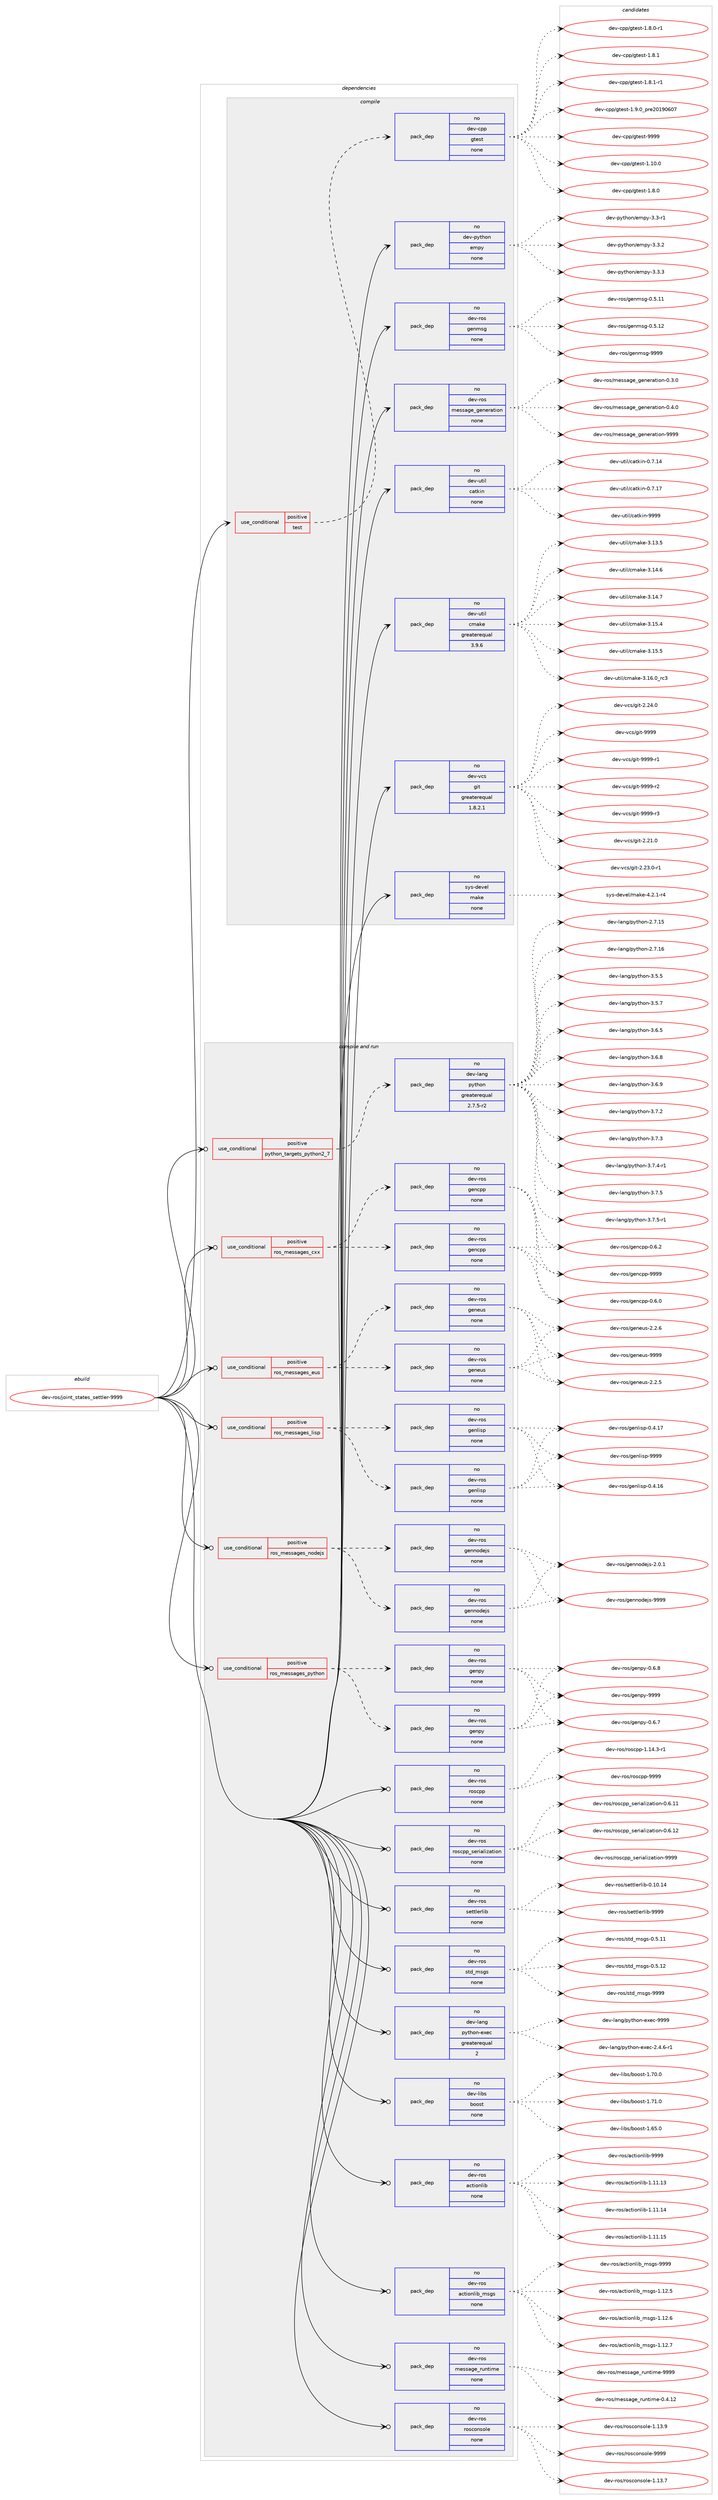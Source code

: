 digraph prolog {

# *************
# Graph options
# *************

newrank=true;
concentrate=true;
compound=true;
graph [rankdir=LR,fontname=Helvetica,fontsize=10,ranksep=1.5];#, ranksep=2.5, nodesep=0.2];
edge  [arrowhead=vee];
node  [fontname=Helvetica,fontsize=10];

# **********
# The ebuild
# **********

subgraph cluster_leftcol {
color=gray;
rank=same;
label=<<i>ebuild</i>>;
id [label="dev-ros/joint_states_settler-9999", color=red, width=4, href="../dev-ros/joint_states_settler-9999.svg"];
}

# ****************
# The dependencies
# ****************

subgraph cluster_midcol {
color=gray;
label=<<i>dependencies</i>>;
subgraph cluster_compile {
fillcolor="#eeeeee";
style=filled;
label=<<i>compile</i>>;
subgraph cond153617 {
dependency654952 [label=<<TABLE BORDER="0" CELLBORDER="1" CELLSPACING="0" CELLPADDING="4"><TR><TD ROWSPAN="3" CELLPADDING="10">use_conditional</TD></TR><TR><TD>positive</TD></TR><TR><TD>test</TD></TR></TABLE>>, shape=none, color=red];
subgraph pack489429 {
dependency654953 [label=<<TABLE BORDER="0" CELLBORDER="1" CELLSPACING="0" CELLPADDING="4" WIDTH="220"><TR><TD ROWSPAN="6" CELLPADDING="30">pack_dep</TD></TR><TR><TD WIDTH="110">no</TD></TR><TR><TD>dev-cpp</TD></TR><TR><TD>gtest</TD></TR><TR><TD>none</TD></TR><TR><TD></TD></TR></TABLE>>, shape=none, color=blue];
}
dependency654952:e -> dependency654953:w [weight=20,style="dashed",arrowhead="vee"];
}
id:e -> dependency654952:w [weight=20,style="solid",arrowhead="vee"];
subgraph pack489430 {
dependency654954 [label=<<TABLE BORDER="0" CELLBORDER="1" CELLSPACING="0" CELLPADDING="4" WIDTH="220"><TR><TD ROWSPAN="6" CELLPADDING="30">pack_dep</TD></TR><TR><TD WIDTH="110">no</TD></TR><TR><TD>dev-python</TD></TR><TR><TD>empy</TD></TR><TR><TD>none</TD></TR><TR><TD></TD></TR></TABLE>>, shape=none, color=blue];
}
id:e -> dependency654954:w [weight=20,style="solid",arrowhead="vee"];
subgraph pack489431 {
dependency654955 [label=<<TABLE BORDER="0" CELLBORDER="1" CELLSPACING="0" CELLPADDING="4" WIDTH="220"><TR><TD ROWSPAN="6" CELLPADDING="30">pack_dep</TD></TR><TR><TD WIDTH="110">no</TD></TR><TR><TD>dev-ros</TD></TR><TR><TD>genmsg</TD></TR><TR><TD>none</TD></TR><TR><TD></TD></TR></TABLE>>, shape=none, color=blue];
}
id:e -> dependency654955:w [weight=20,style="solid",arrowhead="vee"];
subgraph pack489432 {
dependency654956 [label=<<TABLE BORDER="0" CELLBORDER="1" CELLSPACING="0" CELLPADDING="4" WIDTH="220"><TR><TD ROWSPAN="6" CELLPADDING="30">pack_dep</TD></TR><TR><TD WIDTH="110">no</TD></TR><TR><TD>dev-ros</TD></TR><TR><TD>message_generation</TD></TR><TR><TD>none</TD></TR><TR><TD></TD></TR></TABLE>>, shape=none, color=blue];
}
id:e -> dependency654956:w [weight=20,style="solid",arrowhead="vee"];
subgraph pack489433 {
dependency654957 [label=<<TABLE BORDER="0" CELLBORDER="1" CELLSPACING="0" CELLPADDING="4" WIDTH="220"><TR><TD ROWSPAN="6" CELLPADDING="30">pack_dep</TD></TR><TR><TD WIDTH="110">no</TD></TR><TR><TD>dev-util</TD></TR><TR><TD>catkin</TD></TR><TR><TD>none</TD></TR><TR><TD></TD></TR></TABLE>>, shape=none, color=blue];
}
id:e -> dependency654957:w [weight=20,style="solid",arrowhead="vee"];
subgraph pack489434 {
dependency654958 [label=<<TABLE BORDER="0" CELLBORDER="1" CELLSPACING="0" CELLPADDING="4" WIDTH="220"><TR><TD ROWSPAN="6" CELLPADDING="30">pack_dep</TD></TR><TR><TD WIDTH="110">no</TD></TR><TR><TD>dev-util</TD></TR><TR><TD>cmake</TD></TR><TR><TD>greaterequal</TD></TR><TR><TD>3.9.6</TD></TR></TABLE>>, shape=none, color=blue];
}
id:e -> dependency654958:w [weight=20,style="solid",arrowhead="vee"];
subgraph pack489435 {
dependency654959 [label=<<TABLE BORDER="0" CELLBORDER="1" CELLSPACING="0" CELLPADDING="4" WIDTH="220"><TR><TD ROWSPAN="6" CELLPADDING="30">pack_dep</TD></TR><TR><TD WIDTH="110">no</TD></TR><TR><TD>dev-vcs</TD></TR><TR><TD>git</TD></TR><TR><TD>greaterequal</TD></TR><TR><TD>1.8.2.1</TD></TR></TABLE>>, shape=none, color=blue];
}
id:e -> dependency654959:w [weight=20,style="solid",arrowhead="vee"];
subgraph pack489436 {
dependency654960 [label=<<TABLE BORDER="0" CELLBORDER="1" CELLSPACING="0" CELLPADDING="4" WIDTH="220"><TR><TD ROWSPAN="6" CELLPADDING="30">pack_dep</TD></TR><TR><TD WIDTH="110">no</TD></TR><TR><TD>sys-devel</TD></TR><TR><TD>make</TD></TR><TR><TD>none</TD></TR><TR><TD></TD></TR></TABLE>>, shape=none, color=blue];
}
id:e -> dependency654960:w [weight=20,style="solid",arrowhead="vee"];
}
subgraph cluster_compileandrun {
fillcolor="#eeeeee";
style=filled;
label=<<i>compile and run</i>>;
subgraph cond153618 {
dependency654961 [label=<<TABLE BORDER="0" CELLBORDER="1" CELLSPACING="0" CELLPADDING="4"><TR><TD ROWSPAN="3" CELLPADDING="10">use_conditional</TD></TR><TR><TD>positive</TD></TR><TR><TD>python_targets_python2_7</TD></TR></TABLE>>, shape=none, color=red];
subgraph pack489437 {
dependency654962 [label=<<TABLE BORDER="0" CELLBORDER="1" CELLSPACING="0" CELLPADDING="4" WIDTH="220"><TR><TD ROWSPAN="6" CELLPADDING="30">pack_dep</TD></TR><TR><TD WIDTH="110">no</TD></TR><TR><TD>dev-lang</TD></TR><TR><TD>python</TD></TR><TR><TD>greaterequal</TD></TR><TR><TD>2.7.5-r2</TD></TR></TABLE>>, shape=none, color=blue];
}
dependency654961:e -> dependency654962:w [weight=20,style="dashed",arrowhead="vee"];
}
id:e -> dependency654961:w [weight=20,style="solid",arrowhead="odotvee"];
subgraph cond153619 {
dependency654963 [label=<<TABLE BORDER="0" CELLBORDER="1" CELLSPACING="0" CELLPADDING="4"><TR><TD ROWSPAN="3" CELLPADDING="10">use_conditional</TD></TR><TR><TD>positive</TD></TR><TR><TD>ros_messages_cxx</TD></TR></TABLE>>, shape=none, color=red];
subgraph pack489438 {
dependency654964 [label=<<TABLE BORDER="0" CELLBORDER="1" CELLSPACING="0" CELLPADDING="4" WIDTH="220"><TR><TD ROWSPAN="6" CELLPADDING="30">pack_dep</TD></TR><TR><TD WIDTH="110">no</TD></TR><TR><TD>dev-ros</TD></TR><TR><TD>gencpp</TD></TR><TR><TD>none</TD></TR><TR><TD></TD></TR></TABLE>>, shape=none, color=blue];
}
dependency654963:e -> dependency654964:w [weight=20,style="dashed",arrowhead="vee"];
subgraph pack489439 {
dependency654965 [label=<<TABLE BORDER="0" CELLBORDER="1" CELLSPACING="0" CELLPADDING="4" WIDTH="220"><TR><TD ROWSPAN="6" CELLPADDING="30">pack_dep</TD></TR><TR><TD WIDTH="110">no</TD></TR><TR><TD>dev-ros</TD></TR><TR><TD>gencpp</TD></TR><TR><TD>none</TD></TR><TR><TD></TD></TR></TABLE>>, shape=none, color=blue];
}
dependency654963:e -> dependency654965:w [weight=20,style="dashed",arrowhead="vee"];
}
id:e -> dependency654963:w [weight=20,style="solid",arrowhead="odotvee"];
subgraph cond153620 {
dependency654966 [label=<<TABLE BORDER="0" CELLBORDER="1" CELLSPACING="0" CELLPADDING="4"><TR><TD ROWSPAN="3" CELLPADDING="10">use_conditional</TD></TR><TR><TD>positive</TD></TR><TR><TD>ros_messages_eus</TD></TR></TABLE>>, shape=none, color=red];
subgraph pack489440 {
dependency654967 [label=<<TABLE BORDER="0" CELLBORDER="1" CELLSPACING="0" CELLPADDING="4" WIDTH="220"><TR><TD ROWSPAN="6" CELLPADDING="30">pack_dep</TD></TR><TR><TD WIDTH="110">no</TD></TR><TR><TD>dev-ros</TD></TR><TR><TD>geneus</TD></TR><TR><TD>none</TD></TR><TR><TD></TD></TR></TABLE>>, shape=none, color=blue];
}
dependency654966:e -> dependency654967:w [weight=20,style="dashed",arrowhead="vee"];
subgraph pack489441 {
dependency654968 [label=<<TABLE BORDER="0" CELLBORDER="1" CELLSPACING="0" CELLPADDING="4" WIDTH="220"><TR><TD ROWSPAN="6" CELLPADDING="30">pack_dep</TD></TR><TR><TD WIDTH="110">no</TD></TR><TR><TD>dev-ros</TD></TR><TR><TD>geneus</TD></TR><TR><TD>none</TD></TR><TR><TD></TD></TR></TABLE>>, shape=none, color=blue];
}
dependency654966:e -> dependency654968:w [weight=20,style="dashed",arrowhead="vee"];
}
id:e -> dependency654966:w [weight=20,style="solid",arrowhead="odotvee"];
subgraph cond153621 {
dependency654969 [label=<<TABLE BORDER="0" CELLBORDER="1" CELLSPACING="0" CELLPADDING="4"><TR><TD ROWSPAN="3" CELLPADDING="10">use_conditional</TD></TR><TR><TD>positive</TD></TR><TR><TD>ros_messages_lisp</TD></TR></TABLE>>, shape=none, color=red];
subgraph pack489442 {
dependency654970 [label=<<TABLE BORDER="0" CELLBORDER="1" CELLSPACING="0" CELLPADDING="4" WIDTH="220"><TR><TD ROWSPAN="6" CELLPADDING="30">pack_dep</TD></TR><TR><TD WIDTH="110">no</TD></TR><TR><TD>dev-ros</TD></TR><TR><TD>genlisp</TD></TR><TR><TD>none</TD></TR><TR><TD></TD></TR></TABLE>>, shape=none, color=blue];
}
dependency654969:e -> dependency654970:w [weight=20,style="dashed",arrowhead="vee"];
subgraph pack489443 {
dependency654971 [label=<<TABLE BORDER="0" CELLBORDER="1" CELLSPACING="0" CELLPADDING="4" WIDTH="220"><TR><TD ROWSPAN="6" CELLPADDING="30">pack_dep</TD></TR><TR><TD WIDTH="110">no</TD></TR><TR><TD>dev-ros</TD></TR><TR><TD>genlisp</TD></TR><TR><TD>none</TD></TR><TR><TD></TD></TR></TABLE>>, shape=none, color=blue];
}
dependency654969:e -> dependency654971:w [weight=20,style="dashed",arrowhead="vee"];
}
id:e -> dependency654969:w [weight=20,style="solid",arrowhead="odotvee"];
subgraph cond153622 {
dependency654972 [label=<<TABLE BORDER="0" CELLBORDER="1" CELLSPACING="0" CELLPADDING="4"><TR><TD ROWSPAN="3" CELLPADDING="10">use_conditional</TD></TR><TR><TD>positive</TD></TR><TR><TD>ros_messages_nodejs</TD></TR></TABLE>>, shape=none, color=red];
subgraph pack489444 {
dependency654973 [label=<<TABLE BORDER="0" CELLBORDER="1" CELLSPACING="0" CELLPADDING="4" WIDTH="220"><TR><TD ROWSPAN="6" CELLPADDING="30">pack_dep</TD></TR><TR><TD WIDTH="110">no</TD></TR><TR><TD>dev-ros</TD></TR><TR><TD>gennodejs</TD></TR><TR><TD>none</TD></TR><TR><TD></TD></TR></TABLE>>, shape=none, color=blue];
}
dependency654972:e -> dependency654973:w [weight=20,style="dashed",arrowhead="vee"];
subgraph pack489445 {
dependency654974 [label=<<TABLE BORDER="0" CELLBORDER="1" CELLSPACING="0" CELLPADDING="4" WIDTH="220"><TR><TD ROWSPAN="6" CELLPADDING="30">pack_dep</TD></TR><TR><TD WIDTH="110">no</TD></TR><TR><TD>dev-ros</TD></TR><TR><TD>gennodejs</TD></TR><TR><TD>none</TD></TR><TR><TD></TD></TR></TABLE>>, shape=none, color=blue];
}
dependency654972:e -> dependency654974:w [weight=20,style="dashed",arrowhead="vee"];
}
id:e -> dependency654972:w [weight=20,style="solid",arrowhead="odotvee"];
subgraph cond153623 {
dependency654975 [label=<<TABLE BORDER="0" CELLBORDER="1" CELLSPACING="0" CELLPADDING="4"><TR><TD ROWSPAN="3" CELLPADDING="10">use_conditional</TD></TR><TR><TD>positive</TD></TR><TR><TD>ros_messages_python</TD></TR></TABLE>>, shape=none, color=red];
subgraph pack489446 {
dependency654976 [label=<<TABLE BORDER="0" CELLBORDER="1" CELLSPACING="0" CELLPADDING="4" WIDTH="220"><TR><TD ROWSPAN="6" CELLPADDING="30">pack_dep</TD></TR><TR><TD WIDTH="110">no</TD></TR><TR><TD>dev-ros</TD></TR><TR><TD>genpy</TD></TR><TR><TD>none</TD></TR><TR><TD></TD></TR></TABLE>>, shape=none, color=blue];
}
dependency654975:e -> dependency654976:w [weight=20,style="dashed",arrowhead="vee"];
subgraph pack489447 {
dependency654977 [label=<<TABLE BORDER="0" CELLBORDER="1" CELLSPACING="0" CELLPADDING="4" WIDTH="220"><TR><TD ROWSPAN="6" CELLPADDING="30">pack_dep</TD></TR><TR><TD WIDTH="110">no</TD></TR><TR><TD>dev-ros</TD></TR><TR><TD>genpy</TD></TR><TR><TD>none</TD></TR><TR><TD></TD></TR></TABLE>>, shape=none, color=blue];
}
dependency654975:e -> dependency654977:w [weight=20,style="dashed",arrowhead="vee"];
}
id:e -> dependency654975:w [weight=20,style="solid",arrowhead="odotvee"];
subgraph pack489448 {
dependency654978 [label=<<TABLE BORDER="0" CELLBORDER="1" CELLSPACING="0" CELLPADDING="4" WIDTH="220"><TR><TD ROWSPAN="6" CELLPADDING="30">pack_dep</TD></TR><TR><TD WIDTH="110">no</TD></TR><TR><TD>dev-lang</TD></TR><TR><TD>python-exec</TD></TR><TR><TD>greaterequal</TD></TR><TR><TD>2</TD></TR></TABLE>>, shape=none, color=blue];
}
id:e -> dependency654978:w [weight=20,style="solid",arrowhead="odotvee"];
subgraph pack489449 {
dependency654979 [label=<<TABLE BORDER="0" CELLBORDER="1" CELLSPACING="0" CELLPADDING="4" WIDTH="220"><TR><TD ROWSPAN="6" CELLPADDING="30">pack_dep</TD></TR><TR><TD WIDTH="110">no</TD></TR><TR><TD>dev-libs</TD></TR><TR><TD>boost</TD></TR><TR><TD>none</TD></TR><TR><TD></TD></TR></TABLE>>, shape=none, color=blue];
}
id:e -> dependency654979:w [weight=20,style="solid",arrowhead="odotvee"];
subgraph pack489450 {
dependency654980 [label=<<TABLE BORDER="0" CELLBORDER="1" CELLSPACING="0" CELLPADDING="4" WIDTH="220"><TR><TD ROWSPAN="6" CELLPADDING="30">pack_dep</TD></TR><TR><TD WIDTH="110">no</TD></TR><TR><TD>dev-ros</TD></TR><TR><TD>actionlib</TD></TR><TR><TD>none</TD></TR><TR><TD></TD></TR></TABLE>>, shape=none, color=blue];
}
id:e -> dependency654980:w [weight=20,style="solid",arrowhead="odotvee"];
subgraph pack489451 {
dependency654981 [label=<<TABLE BORDER="0" CELLBORDER="1" CELLSPACING="0" CELLPADDING="4" WIDTH="220"><TR><TD ROWSPAN="6" CELLPADDING="30">pack_dep</TD></TR><TR><TD WIDTH="110">no</TD></TR><TR><TD>dev-ros</TD></TR><TR><TD>actionlib_msgs</TD></TR><TR><TD>none</TD></TR><TR><TD></TD></TR></TABLE>>, shape=none, color=blue];
}
id:e -> dependency654981:w [weight=20,style="solid",arrowhead="odotvee"];
subgraph pack489452 {
dependency654982 [label=<<TABLE BORDER="0" CELLBORDER="1" CELLSPACING="0" CELLPADDING="4" WIDTH="220"><TR><TD ROWSPAN="6" CELLPADDING="30">pack_dep</TD></TR><TR><TD WIDTH="110">no</TD></TR><TR><TD>dev-ros</TD></TR><TR><TD>message_runtime</TD></TR><TR><TD>none</TD></TR><TR><TD></TD></TR></TABLE>>, shape=none, color=blue];
}
id:e -> dependency654982:w [weight=20,style="solid",arrowhead="odotvee"];
subgraph pack489453 {
dependency654983 [label=<<TABLE BORDER="0" CELLBORDER="1" CELLSPACING="0" CELLPADDING="4" WIDTH="220"><TR><TD ROWSPAN="6" CELLPADDING="30">pack_dep</TD></TR><TR><TD WIDTH="110">no</TD></TR><TR><TD>dev-ros</TD></TR><TR><TD>rosconsole</TD></TR><TR><TD>none</TD></TR><TR><TD></TD></TR></TABLE>>, shape=none, color=blue];
}
id:e -> dependency654983:w [weight=20,style="solid",arrowhead="odotvee"];
subgraph pack489454 {
dependency654984 [label=<<TABLE BORDER="0" CELLBORDER="1" CELLSPACING="0" CELLPADDING="4" WIDTH="220"><TR><TD ROWSPAN="6" CELLPADDING="30">pack_dep</TD></TR><TR><TD WIDTH="110">no</TD></TR><TR><TD>dev-ros</TD></TR><TR><TD>roscpp</TD></TR><TR><TD>none</TD></TR><TR><TD></TD></TR></TABLE>>, shape=none, color=blue];
}
id:e -> dependency654984:w [weight=20,style="solid",arrowhead="odotvee"];
subgraph pack489455 {
dependency654985 [label=<<TABLE BORDER="0" CELLBORDER="1" CELLSPACING="0" CELLPADDING="4" WIDTH="220"><TR><TD ROWSPAN="6" CELLPADDING="30">pack_dep</TD></TR><TR><TD WIDTH="110">no</TD></TR><TR><TD>dev-ros</TD></TR><TR><TD>roscpp_serialization</TD></TR><TR><TD>none</TD></TR><TR><TD></TD></TR></TABLE>>, shape=none, color=blue];
}
id:e -> dependency654985:w [weight=20,style="solid",arrowhead="odotvee"];
subgraph pack489456 {
dependency654986 [label=<<TABLE BORDER="0" CELLBORDER="1" CELLSPACING="0" CELLPADDING="4" WIDTH="220"><TR><TD ROWSPAN="6" CELLPADDING="30">pack_dep</TD></TR><TR><TD WIDTH="110">no</TD></TR><TR><TD>dev-ros</TD></TR><TR><TD>settlerlib</TD></TR><TR><TD>none</TD></TR><TR><TD></TD></TR></TABLE>>, shape=none, color=blue];
}
id:e -> dependency654986:w [weight=20,style="solid",arrowhead="odotvee"];
subgraph pack489457 {
dependency654987 [label=<<TABLE BORDER="0" CELLBORDER="1" CELLSPACING="0" CELLPADDING="4" WIDTH="220"><TR><TD ROWSPAN="6" CELLPADDING="30">pack_dep</TD></TR><TR><TD WIDTH="110">no</TD></TR><TR><TD>dev-ros</TD></TR><TR><TD>std_msgs</TD></TR><TR><TD>none</TD></TR><TR><TD></TD></TR></TABLE>>, shape=none, color=blue];
}
id:e -> dependency654987:w [weight=20,style="solid",arrowhead="odotvee"];
}
subgraph cluster_run {
fillcolor="#eeeeee";
style=filled;
label=<<i>run</i>>;
}
}

# **************
# The candidates
# **************

subgraph cluster_choices {
rank=same;
color=gray;
label=<<i>candidates</i>>;

subgraph choice489429 {
color=black;
nodesep=1;
choice10010111845991121124710311610111511645494649484648 [label="dev-cpp/gtest-1.10.0", color=red, width=4,href="../dev-cpp/gtest-1.10.0.svg"];
choice100101118459911211247103116101115116454946564648 [label="dev-cpp/gtest-1.8.0", color=red, width=4,href="../dev-cpp/gtest-1.8.0.svg"];
choice1001011184599112112471031161011151164549465646484511449 [label="dev-cpp/gtest-1.8.0-r1", color=red, width=4,href="../dev-cpp/gtest-1.8.0-r1.svg"];
choice100101118459911211247103116101115116454946564649 [label="dev-cpp/gtest-1.8.1", color=red, width=4,href="../dev-cpp/gtest-1.8.1.svg"];
choice1001011184599112112471031161011151164549465646494511449 [label="dev-cpp/gtest-1.8.1-r1", color=red, width=4,href="../dev-cpp/gtest-1.8.1-r1.svg"];
choice100101118459911211247103116101115116454946574648951121141015048495748544855 [label="dev-cpp/gtest-1.9.0_pre20190607", color=red, width=4,href="../dev-cpp/gtest-1.9.0_pre20190607.svg"];
choice1001011184599112112471031161011151164557575757 [label="dev-cpp/gtest-9999", color=red, width=4,href="../dev-cpp/gtest-9999.svg"];
dependency654953:e -> choice10010111845991121124710311610111511645494649484648:w [style=dotted,weight="100"];
dependency654953:e -> choice100101118459911211247103116101115116454946564648:w [style=dotted,weight="100"];
dependency654953:e -> choice1001011184599112112471031161011151164549465646484511449:w [style=dotted,weight="100"];
dependency654953:e -> choice100101118459911211247103116101115116454946564649:w [style=dotted,weight="100"];
dependency654953:e -> choice1001011184599112112471031161011151164549465646494511449:w [style=dotted,weight="100"];
dependency654953:e -> choice100101118459911211247103116101115116454946574648951121141015048495748544855:w [style=dotted,weight="100"];
dependency654953:e -> choice1001011184599112112471031161011151164557575757:w [style=dotted,weight="100"];
}
subgraph choice489430 {
color=black;
nodesep=1;
choice1001011184511212111610411111047101109112121455146514511449 [label="dev-python/empy-3.3-r1", color=red, width=4,href="../dev-python/empy-3.3-r1.svg"];
choice1001011184511212111610411111047101109112121455146514650 [label="dev-python/empy-3.3.2", color=red, width=4,href="../dev-python/empy-3.3.2.svg"];
choice1001011184511212111610411111047101109112121455146514651 [label="dev-python/empy-3.3.3", color=red, width=4,href="../dev-python/empy-3.3.3.svg"];
dependency654954:e -> choice1001011184511212111610411111047101109112121455146514511449:w [style=dotted,weight="100"];
dependency654954:e -> choice1001011184511212111610411111047101109112121455146514650:w [style=dotted,weight="100"];
dependency654954:e -> choice1001011184511212111610411111047101109112121455146514651:w [style=dotted,weight="100"];
}
subgraph choice489431 {
color=black;
nodesep=1;
choice100101118451141111154710310111010911510345484653464949 [label="dev-ros/genmsg-0.5.11", color=red, width=4,href="../dev-ros/genmsg-0.5.11.svg"];
choice100101118451141111154710310111010911510345484653464950 [label="dev-ros/genmsg-0.5.12", color=red, width=4,href="../dev-ros/genmsg-0.5.12.svg"];
choice10010111845114111115471031011101091151034557575757 [label="dev-ros/genmsg-9999", color=red, width=4,href="../dev-ros/genmsg-9999.svg"];
dependency654955:e -> choice100101118451141111154710310111010911510345484653464949:w [style=dotted,weight="100"];
dependency654955:e -> choice100101118451141111154710310111010911510345484653464950:w [style=dotted,weight="100"];
dependency654955:e -> choice10010111845114111115471031011101091151034557575757:w [style=dotted,weight="100"];
}
subgraph choice489432 {
color=black;
nodesep=1;
choice1001011184511411111547109101115115971031019510310111010111497116105111110454846514648 [label="dev-ros/message_generation-0.3.0", color=red, width=4,href="../dev-ros/message_generation-0.3.0.svg"];
choice1001011184511411111547109101115115971031019510310111010111497116105111110454846524648 [label="dev-ros/message_generation-0.4.0", color=red, width=4,href="../dev-ros/message_generation-0.4.0.svg"];
choice10010111845114111115471091011151159710310195103101110101114971161051111104557575757 [label="dev-ros/message_generation-9999", color=red, width=4,href="../dev-ros/message_generation-9999.svg"];
dependency654956:e -> choice1001011184511411111547109101115115971031019510310111010111497116105111110454846514648:w [style=dotted,weight="100"];
dependency654956:e -> choice1001011184511411111547109101115115971031019510310111010111497116105111110454846524648:w [style=dotted,weight="100"];
dependency654956:e -> choice10010111845114111115471091011151159710310195103101110101114971161051111104557575757:w [style=dotted,weight="100"];
}
subgraph choice489433 {
color=black;
nodesep=1;
choice1001011184511711610510847999711610710511045484655464952 [label="dev-util/catkin-0.7.14", color=red, width=4,href="../dev-util/catkin-0.7.14.svg"];
choice1001011184511711610510847999711610710511045484655464955 [label="dev-util/catkin-0.7.17", color=red, width=4,href="../dev-util/catkin-0.7.17.svg"];
choice100101118451171161051084799971161071051104557575757 [label="dev-util/catkin-9999", color=red, width=4,href="../dev-util/catkin-9999.svg"];
dependency654957:e -> choice1001011184511711610510847999711610710511045484655464952:w [style=dotted,weight="100"];
dependency654957:e -> choice1001011184511711610510847999711610710511045484655464955:w [style=dotted,weight="100"];
dependency654957:e -> choice100101118451171161051084799971161071051104557575757:w [style=dotted,weight="100"];
}
subgraph choice489434 {
color=black;
nodesep=1;
choice1001011184511711610510847991099710710145514649514653 [label="dev-util/cmake-3.13.5", color=red, width=4,href="../dev-util/cmake-3.13.5.svg"];
choice1001011184511711610510847991099710710145514649524654 [label="dev-util/cmake-3.14.6", color=red, width=4,href="../dev-util/cmake-3.14.6.svg"];
choice1001011184511711610510847991099710710145514649524655 [label="dev-util/cmake-3.14.7", color=red, width=4,href="../dev-util/cmake-3.14.7.svg"];
choice1001011184511711610510847991099710710145514649534652 [label="dev-util/cmake-3.15.4", color=red, width=4,href="../dev-util/cmake-3.15.4.svg"];
choice1001011184511711610510847991099710710145514649534653 [label="dev-util/cmake-3.15.5", color=red, width=4,href="../dev-util/cmake-3.15.5.svg"];
choice1001011184511711610510847991099710710145514649544648951149951 [label="dev-util/cmake-3.16.0_rc3", color=red, width=4,href="../dev-util/cmake-3.16.0_rc3.svg"];
dependency654958:e -> choice1001011184511711610510847991099710710145514649514653:w [style=dotted,weight="100"];
dependency654958:e -> choice1001011184511711610510847991099710710145514649524654:w [style=dotted,weight="100"];
dependency654958:e -> choice1001011184511711610510847991099710710145514649524655:w [style=dotted,weight="100"];
dependency654958:e -> choice1001011184511711610510847991099710710145514649534652:w [style=dotted,weight="100"];
dependency654958:e -> choice1001011184511711610510847991099710710145514649534653:w [style=dotted,weight="100"];
dependency654958:e -> choice1001011184511711610510847991099710710145514649544648951149951:w [style=dotted,weight="100"];
}
subgraph choice489435 {
color=black;
nodesep=1;
choice10010111845118991154710310511645504650494648 [label="dev-vcs/git-2.21.0", color=red, width=4,href="../dev-vcs/git-2.21.0.svg"];
choice100101118451189911547103105116455046505146484511449 [label="dev-vcs/git-2.23.0-r1", color=red, width=4,href="../dev-vcs/git-2.23.0-r1.svg"];
choice10010111845118991154710310511645504650524648 [label="dev-vcs/git-2.24.0", color=red, width=4,href="../dev-vcs/git-2.24.0.svg"];
choice1001011184511899115471031051164557575757 [label="dev-vcs/git-9999", color=red, width=4,href="../dev-vcs/git-9999.svg"];
choice10010111845118991154710310511645575757574511449 [label="dev-vcs/git-9999-r1", color=red, width=4,href="../dev-vcs/git-9999-r1.svg"];
choice10010111845118991154710310511645575757574511450 [label="dev-vcs/git-9999-r2", color=red, width=4,href="../dev-vcs/git-9999-r2.svg"];
choice10010111845118991154710310511645575757574511451 [label="dev-vcs/git-9999-r3", color=red, width=4,href="../dev-vcs/git-9999-r3.svg"];
dependency654959:e -> choice10010111845118991154710310511645504650494648:w [style=dotted,weight="100"];
dependency654959:e -> choice100101118451189911547103105116455046505146484511449:w [style=dotted,weight="100"];
dependency654959:e -> choice10010111845118991154710310511645504650524648:w [style=dotted,weight="100"];
dependency654959:e -> choice1001011184511899115471031051164557575757:w [style=dotted,weight="100"];
dependency654959:e -> choice10010111845118991154710310511645575757574511449:w [style=dotted,weight="100"];
dependency654959:e -> choice10010111845118991154710310511645575757574511450:w [style=dotted,weight="100"];
dependency654959:e -> choice10010111845118991154710310511645575757574511451:w [style=dotted,weight="100"];
}
subgraph choice489436 {
color=black;
nodesep=1;
choice1151211154510010111810110847109971071014552465046494511452 [label="sys-devel/make-4.2.1-r4", color=red, width=4,href="../sys-devel/make-4.2.1-r4.svg"];
dependency654960:e -> choice1151211154510010111810110847109971071014552465046494511452:w [style=dotted,weight="100"];
}
subgraph choice489437 {
color=black;
nodesep=1;
choice10010111845108971101034711212111610411111045504655464953 [label="dev-lang/python-2.7.15", color=red, width=4,href="../dev-lang/python-2.7.15.svg"];
choice10010111845108971101034711212111610411111045504655464954 [label="dev-lang/python-2.7.16", color=red, width=4,href="../dev-lang/python-2.7.16.svg"];
choice100101118451089711010347112121116104111110455146534653 [label="dev-lang/python-3.5.5", color=red, width=4,href="../dev-lang/python-3.5.5.svg"];
choice100101118451089711010347112121116104111110455146534655 [label="dev-lang/python-3.5.7", color=red, width=4,href="../dev-lang/python-3.5.7.svg"];
choice100101118451089711010347112121116104111110455146544653 [label="dev-lang/python-3.6.5", color=red, width=4,href="../dev-lang/python-3.6.5.svg"];
choice100101118451089711010347112121116104111110455146544656 [label="dev-lang/python-3.6.8", color=red, width=4,href="../dev-lang/python-3.6.8.svg"];
choice100101118451089711010347112121116104111110455146544657 [label="dev-lang/python-3.6.9", color=red, width=4,href="../dev-lang/python-3.6.9.svg"];
choice100101118451089711010347112121116104111110455146554650 [label="dev-lang/python-3.7.2", color=red, width=4,href="../dev-lang/python-3.7.2.svg"];
choice100101118451089711010347112121116104111110455146554651 [label="dev-lang/python-3.7.3", color=red, width=4,href="../dev-lang/python-3.7.3.svg"];
choice1001011184510897110103471121211161041111104551465546524511449 [label="dev-lang/python-3.7.4-r1", color=red, width=4,href="../dev-lang/python-3.7.4-r1.svg"];
choice100101118451089711010347112121116104111110455146554653 [label="dev-lang/python-3.7.5", color=red, width=4,href="../dev-lang/python-3.7.5.svg"];
choice1001011184510897110103471121211161041111104551465546534511449 [label="dev-lang/python-3.7.5-r1", color=red, width=4,href="../dev-lang/python-3.7.5-r1.svg"];
dependency654962:e -> choice10010111845108971101034711212111610411111045504655464953:w [style=dotted,weight="100"];
dependency654962:e -> choice10010111845108971101034711212111610411111045504655464954:w [style=dotted,weight="100"];
dependency654962:e -> choice100101118451089711010347112121116104111110455146534653:w [style=dotted,weight="100"];
dependency654962:e -> choice100101118451089711010347112121116104111110455146534655:w [style=dotted,weight="100"];
dependency654962:e -> choice100101118451089711010347112121116104111110455146544653:w [style=dotted,weight="100"];
dependency654962:e -> choice100101118451089711010347112121116104111110455146544656:w [style=dotted,weight="100"];
dependency654962:e -> choice100101118451089711010347112121116104111110455146544657:w [style=dotted,weight="100"];
dependency654962:e -> choice100101118451089711010347112121116104111110455146554650:w [style=dotted,weight="100"];
dependency654962:e -> choice100101118451089711010347112121116104111110455146554651:w [style=dotted,weight="100"];
dependency654962:e -> choice1001011184510897110103471121211161041111104551465546524511449:w [style=dotted,weight="100"];
dependency654962:e -> choice100101118451089711010347112121116104111110455146554653:w [style=dotted,weight="100"];
dependency654962:e -> choice1001011184510897110103471121211161041111104551465546534511449:w [style=dotted,weight="100"];
}
subgraph choice489438 {
color=black;
nodesep=1;
choice100101118451141111154710310111099112112454846544648 [label="dev-ros/gencpp-0.6.0", color=red, width=4,href="../dev-ros/gencpp-0.6.0.svg"];
choice100101118451141111154710310111099112112454846544650 [label="dev-ros/gencpp-0.6.2", color=red, width=4,href="../dev-ros/gencpp-0.6.2.svg"];
choice1001011184511411111547103101110991121124557575757 [label="dev-ros/gencpp-9999", color=red, width=4,href="../dev-ros/gencpp-9999.svg"];
dependency654964:e -> choice100101118451141111154710310111099112112454846544648:w [style=dotted,weight="100"];
dependency654964:e -> choice100101118451141111154710310111099112112454846544650:w [style=dotted,weight="100"];
dependency654964:e -> choice1001011184511411111547103101110991121124557575757:w [style=dotted,weight="100"];
}
subgraph choice489439 {
color=black;
nodesep=1;
choice100101118451141111154710310111099112112454846544648 [label="dev-ros/gencpp-0.6.0", color=red, width=4,href="../dev-ros/gencpp-0.6.0.svg"];
choice100101118451141111154710310111099112112454846544650 [label="dev-ros/gencpp-0.6.2", color=red, width=4,href="../dev-ros/gencpp-0.6.2.svg"];
choice1001011184511411111547103101110991121124557575757 [label="dev-ros/gencpp-9999", color=red, width=4,href="../dev-ros/gencpp-9999.svg"];
dependency654965:e -> choice100101118451141111154710310111099112112454846544648:w [style=dotted,weight="100"];
dependency654965:e -> choice100101118451141111154710310111099112112454846544650:w [style=dotted,weight="100"];
dependency654965:e -> choice1001011184511411111547103101110991121124557575757:w [style=dotted,weight="100"];
}
subgraph choice489440 {
color=black;
nodesep=1;
choice1001011184511411111547103101110101117115455046504653 [label="dev-ros/geneus-2.2.5", color=red, width=4,href="../dev-ros/geneus-2.2.5.svg"];
choice1001011184511411111547103101110101117115455046504654 [label="dev-ros/geneus-2.2.6", color=red, width=4,href="../dev-ros/geneus-2.2.6.svg"];
choice10010111845114111115471031011101011171154557575757 [label="dev-ros/geneus-9999", color=red, width=4,href="../dev-ros/geneus-9999.svg"];
dependency654967:e -> choice1001011184511411111547103101110101117115455046504653:w [style=dotted,weight="100"];
dependency654967:e -> choice1001011184511411111547103101110101117115455046504654:w [style=dotted,weight="100"];
dependency654967:e -> choice10010111845114111115471031011101011171154557575757:w [style=dotted,weight="100"];
}
subgraph choice489441 {
color=black;
nodesep=1;
choice1001011184511411111547103101110101117115455046504653 [label="dev-ros/geneus-2.2.5", color=red, width=4,href="../dev-ros/geneus-2.2.5.svg"];
choice1001011184511411111547103101110101117115455046504654 [label="dev-ros/geneus-2.2.6", color=red, width=4,href="../dev-ros/geneus-2.2.6.svg"];
choice10010111845114111115471031011101011171154557575757 [label="dev-ros/geneus-9999", color=red, width=4,href="../dev-ros/geneus-9999.svg"];
dependency654968:e -> choice1001011184511411111547103101110101117115455046504653:w [style=dotted,weight="100"];
dependency654968:e -> choice1001011184511411111547103101110101117115455046504654:w [style=dotted,weight="100"];
dependency654968:e -> choice10010111845114111115471031011101011171154557575757:w [style=dotted,weight="100"];
}
subgraph choice489442 {
color=black;
nodesep=1;
choice100101118451141111154710310111010810511511245484652464954 [label="dev-ros/genlisp-0.4.16", color=red, width=4,href="../dev-ros/genlisp-0.4.16.svg"];
choice100101118451141111154710310111010810511511245484652464955 [label="dev-ros/genlisp-0.4.17", color=red, width=4,href="../dev-ros/genlisp-0.4.17.svg"];
choice10010111845114111115471031011101081051151124557575757 [label="dev-ros/genlisp-9999", color=red, width=4,href="../dev-ros/genlisp-9999.svg"];
dependency654970:e -> choice100101118451141111154710310111010810511511245484652464954:w [style=dotted,weight="100"];
dependency654970:e -> choice100101118451141111154710310111010810511511245484652464955:w [style=dotted,weight="100"];
dependency654970:e -> choice10010111845114111115471031011101081051151124557575757:w [style=dotted,weight="100"];
}
subgraph choice489443 {
color=black;
nodesep=1;
choice100101118451141111154710310111010810511511245484652464954 [label="dev-ros/genlisp-0.4.16", color=red, width=4,href="../dev-ros/genlisp-0.4.16.svg"];
choice100101118451141111154710310111010810511511245484652464955 [label="dev-ros/genlisp-0.4.17", color=red, width=4,href="../dev-ros/genlisp-0.4.17.svg"];
choice10010111845114111115471031011101081051151124557575757 [label="dev-ros/genlisp-9999", color=red, width=4,href="../dev-ros/genlisp-9999.svg"];
dependency654971:e -> choice100101118451141111154710310111010810511511245484652464954:w [style=dotted,weight="100"];
dependency654971:e -> choice100101118451141111154710310111010810511511245484652464955:w [style=dotted,weight="100"];
dependency654971:e -> choice10010111845114111115471031011101081051151124557575757:w [style=dotted,weight="100"];
}
subgraph choice489444 {
color=black;
nodesep=1;
choice1001011184511411111547103101110110111100101106115455046484649 [label="dev-ros/gennodejs-2.0.1", color=red, width=4,href="../dev-ros/gennodejs-2.0.1.svg"];
choice10010111845114111115471031011101101111001011061154557575757 [label="dev-ros/gennodejs-9999", color=red, width=4,href="../dev-ros/gennodejs-9999.svg"];
dependency654973:e -> choice1001011184511411111547103101110110111100101106115455046484649:w [style=dotted,weight="100"];
dependency654973:e -> choice10010111845114111115471031011101101111001011061154557575757:w [style=dotted,weight="100"];
}
subgraph choice489445 {
color=black;
nodesep=1;
choice1001011184511411111547103101110110111100101106115455046484649 [label="dev-ros/gennodejs-2.0.1", color=red, width=4,href="../dev-ros/gennodejs-2.0.1.svg"];
choice10010111845114111115471031011101101111001011061154557575757 [label="dev-ros/gennodejs-9999", color=red, width=4,href="../dev-ros/gennodejs-9999.svg"];
dependency654974:e -> choice1001011184511411111547103101110110111100101106115455046484649:w [style=dotted,weight="100"];
dependency654974:e -> choice10010111845114111115471031011101101111001011061154557575757:w [style=dotted,weight="100"];
}
subgraph choice489446 {
color=black;
nodesep=1;
choice1001011184511411111547103101110112121454846544655 [label="dev-ros/genpy-0.6.7", color=red, width=4,href="../dev-ros/genpy-0.6.7.svg"];
choice1001011184511411111547103101110112121454846544656 [label="dev-ros/genpy-0.6.8", color=red, width=4,href="../dev-ros/genpy-0.6.8.svg"];
choice10010111845114111115471031011101121214557575757 [label="dev-ros/genpy-9999", color=red, width=4,href="../dev-ros/genpy-9999.svg"];
dependency654976:e -> choice1001011184511411111547103101110112121454846544655:w [style=dotted,weight="100"];
dependency654976:e -> choice1001011184511411111547103101110112121454846544656:w [style=dotted,weight="100"];
dependency654976:e -> choice10010111845114111115471031011101121214557575757:w [style=dotted,weight="100"];
}
subgraph choice489447 {
color=black;
nodesep=1;
choice1001011184511411111547103101110112121454846544655 [label="dev-ros/genpy-0.6.7", color=red, width=4,href="../dev-ros/genpy-0.6.7.svg"];
choice1001011184511411111547103101110112121454846544656 [label="dev-ros/genpy-0.6.8", color=red, width=4,href="../dev-ros/genpy-0.6.8.svg"];
choice10010111845114111115471031011101121214557575757 [label="dev-ros/genpy-9999", color=red, width=4,href="../dev-ros/genpy-9999.svg"];
dependency654977:e -> choice1001011184511411111547103101110112121454846544655:w [style=dotted,weight="100"];
dependency654977:e -> choice1001011184511411111547103101110112121454846544656:w [style=dotted,weight="100"];
dependency654977:e -> choice10010111845114111115471031011101121214557575757:w [style=dotted,weight="100"];
}
subgraph choice489448 {
color=black;
nodesep=1;
choice10010111845108971101034711212111610411111045101120101994550465246544511449 [label="dev-lang/python-exec-2.4.6-r1", color=red, width=4,href="../dev-lang/python-exec-2.4.6-r1.svg"];
choice10010111845108971101034711212111610411111045101120101994557575757 [label="dev-lang/python-exec-9999", color=red, width=4,href="../dev-lang/python-exec-9999.svg"];
dependency654978:e -> choice10010111845108971101034711212111610411111045101120101994550465246544511449:w [style=dotted,weight="100"];
dependency654978:e -> choice10010111845108971101034711212111610411111045101120101994557575757:w [style=dotted,weight="100"];
}
subgraph choice489449 {
color=black;
nodesep=1;
choice1001011184510810598115479811111111511645494654534648 [label="dev-libs/boost-1.65.0", color=red, width=4,href="../dev-libs/boost-1.65.0.svg"];
choice1001011184510810598115479811111111511645494655484648 [label="dev-libs/boost-1.70.0", color=red, width=4,href="../dev-libs/boost-1.70.0.svg"];
choice1001011184510810598115479811111111511645494655494648 [label="dev-libs/boost-1.71.0", color=red, width=4,href="../dev-libs/boost-1.71.0.svg"];
dependency654979:e -> choice1001011184510810598115479811111111511645494654534648:w [style=dotted,weight="100"];
dependency654979:e -> choice1001011184510810598115479811111111511645494655484648:w [style=dotted,weight="100"];
dependency654979:e -> choice1001011184510810598115479811111111511645494655494648:w [style=dotted,weight="100"];
}
subgraph choice489450 {
color=black;
nodesep=1;
choice10010111845114111115479799116105111110108105984549464949464951 [label="dev-ros/actionlib-1.11.13", color=red, width=4,href="../dev-ros/actionlib-1.11.13.svg"];
choice10010111845114111115479799116105111110108105984549464949464952 [label="dev-ros/actionlib-1.11.14", color=red, width=4,href="../dev-ros/actionlib-1.11.14.svg"];
choice10010111845114111115479799116105111110108105984549464949464953 [label="dev-ros/actionlib-1.11.15", color=red, width=4,href="../dev-ros/actionlib-1.11.15.svg"];
choice10010111845114111115479799116105111110108105984557575757 [label="dev-ros/actionlib-9999", color=red, width=4,href="../dev-ros/actionlib-9999.svg"];
dependency654980:e -> choice10010111845114111115479799116105111110108105984549464949464951:w [style=dotted,weight="100"];
dependency654980:e -> choice10010111845114111115479799116105111110108105984549464949464952:w [style=dotted,weight="100"];
dependency654980:e -> choice10010111845114111115479799116105111110108105984549464949464953:w [style=dotted,weight="100"];
dependency654980:e -> choice10010111845114111115479799116105111110108105984557575757:w [style=dotted,weight="100"];
}
subgraph choice489451 {
color=black;
nodesep=1;
choice10010111845114111115479799116105111110108105989510911510311545494649504653 [label="dev-ros/actionlib_msgs-1.12.5", color=red, width=4,href="../dev-ros/actionlib_msgs-1.12.5.svg"];
choice10010111845114111115479799116105111110108105989510911510311545494649504654 [label="dev-ros/actionlib_msgs-1.12.6", color=red, width=4,href="../dev-ros/actionlib_msgs-1.12.6.svg"];
choice10010111845114111115479799116105111110108105989510911510311545494649504655 [label="dev-ros/actionlib_msgs-1.12.7", color=red, width=4,href="../dev-ros/actionlib_msgs-1.12.7.svg"];
choice1001011184511411111547979911610511111010810598951091151031154557575757 [label="dev-ros/actionlib_msgs-9999", color=red, width=4,href="../dev-ros/actionlib_msgs-9999.svg"];
dependency654981:e -> choice10010111845114111115479799116105111110108105989510911510311545494649504653:w [style=dotted,weight="100"];
dependency654981:e -> choice10010111845114111115479799116105111110108105989510911510311545494649504654:w [style=dotted,weight="100"];
dependency654981:e -> choice10010111845114111115479799116105111110108105989510911510311545494649504655:w [style=dotted,weight="100"];
dependency654981:e -> choice1001011184511411111547979911610511111010810598951091151031154557575757:w [style=dotted,weight="100"];
}
subgraph choice489452 {
color=black;
nodesep=1;
choice1001011184511411111547109101115115971031019511411711011610510910145484652464950 [label="dev-ros/message_runtime-0.4.12", color=red, width=4,href="../dev-ros/message_runtime-0.4.12.svg"];
choice100101118451141111154710910111511597103101951141171101161051091014557575757 [label="dev-ros/message_runtime-9999", color=red, width=4,href="../dev-ros/message_runtime-9999.svg"];
dependency654982:e -> choice1001011184511411111547109101115115971031019511411711011610510910145484652464950:w [style=dotted,weight="100"];
dependency654982:e -> choice100101118451141111154710910111511597103101951141171101161051091014557575757:w [style=dotted,weight="100"];
}
subgraph choice489453 {
color=black;
nodesep=1;
choice10010111845114111115471141111159911111011511110810145494649514655 [label="dev-ros/rosconsole-1.13.7", color=red, width=4,href="../dev-ros/rosconsole-1.13.7.svg"];
choice10010111845114111115471141111159911111011511110810145494649514657 [label="dev-ros/rosconsole-1.13.9", color=red, width=4,href="../dev-ros/rosconsole-1.13.9.svg"];
choice1001011184511411111547114111115991111101151111081014557575757 [label="dev-ros/rosconsole-9999", color=red, width=4,href="../dev-ros/rosconsole-9999.svg"];
dependency654983:e -> choice10010111845114111115471141111159911111011511110810145494649514655:w [style=dotted,weight="100"];
dependency654983:e -> choice10010111845114111115471141111159911111011511110810145494649514657:w [style=dotted,weight="100"];
dependency654983:e -> choice1001011184511411111547114111115991111101151111081014557575757:w [style=dotted,weight="100"];
}
subgraph choice489454 {
color=black;
nodesep=1;
choice100101118451141111154711411111599112112454946495246514511449 [label="dev-ros/roscpp-1.14.3-r1", color=red, width=4,href="../dev-ros/roscpp-1.14.3-r1.svg"];
choice1001011184511411111547114111115991121124557575757 [label="dev-ros/roscpp-9999", color=red, width=4,href="../dev-ros/roscpp-9999.svg"];
dependency654984:e -> choice100101118451141111154711411111599112112454946495246514511449:w [style=dotted,weight="100"];
dependency654984:e -> choice1001011184511411111547114111115991121124557575757:w [style=dotted,weight="100"];
}
subgraph choice489455 {
color=black;
nodesep=1;
choice10010111845114111115471141111159911211295115101114105971081051229711610511111045484654464949 [label="dev-ros/roscpp_serialization-0.6.11", color=red, width=4,href="../dev-ros/roscpp_serialization-0.6.11.svg"];
choice10010111845114111115471141111159911211295115101114105971081051229711610511111045484654464950 [label="dev-ros/roscpp_serialization-0.6.12", color=red, width=4,href="../dev-ros/roscpp_serialization-0.6.12.svg"];
choice1001011184511411111547114111115991121129511510111410597108105122971161051111104557575757 [label="dev-ros/roscpp_serialization-9999", color=red, width=4,href="../dev-ros/roscpp_serialization-9999.svg"];
dependency654985:e -> choice10010111845114111115471141111159911211295115101114105971081051229711610511111045484654464949:w [style=dotted,weight="100"];
dependency654985:e -> choice10010111845114111115471141111159911211295115101114105971081051229711610511111045484654464950:w [style=dotted,weight="100"];
dependency654985:e -> choice1001011184511411111547114111115991121129511510111410597108105122971161051111104557575757:w [style=dotted,weight="100"];
}
subgraph choice489456 {
color=black;
nodesep=1;
choice1001011184511411111547115101116116108101114108105984548464948464952 [label="dev-ros/settlerlib-0.10.14", color=red, width=4,href="../dev-ros/settlerlib-0.10.14.svg"];
choice1001011184511411111547115101116116108101114108105984557575757 [label="dev-ros/settlerlib-9999", color=red, width=4,href="../dev-ros/settlerlib-9999.svg"];
dependency654986:e -> choice1001011184511411111547115101116116108101114108105984548464948464952:w [style=dotted,weight="100"];
dependency654986:e -> choice1001011184511411111547115101116116108101114108105984557575757:w [style=dotted,weight="100"];
}
subgraph choice489457 {
color=black;
nodesep=1;
choice10010111845114111115471151161009510911510311545484653464949 [label="dev-ros/std_msgs-0.5.11", color=red, width=4,href="../dev-ros/std_msgs-0.5.11.svg"];
choice10010111845114111115471151161009510911510311545484653464950 [label="dev-ros/std_msgs-0.5.12", color=red, width=4,href="../dev-ros/std_msgs-0.5.12.svg"];
choice1001011184511411111547115116100951091151031154557575757 [label="dev-ros/std_msgs-9999", color=red, width=4,href="../dev-ros/std_msgs-9999.svg"];
dependency654987:e -> choice10010111845114111115471151161009510911510311545484653464949:w [style=dotted,weight="100"];
dependency654987:e -> choice10010111845114111115471151161009510911510311545484653464950:w [style=dotted,weight="100"];
dependency654987:e -> choice1001011184511411111547115116100951091151031154557575757:w [style=dotted,weight="100"];
}
}

}
